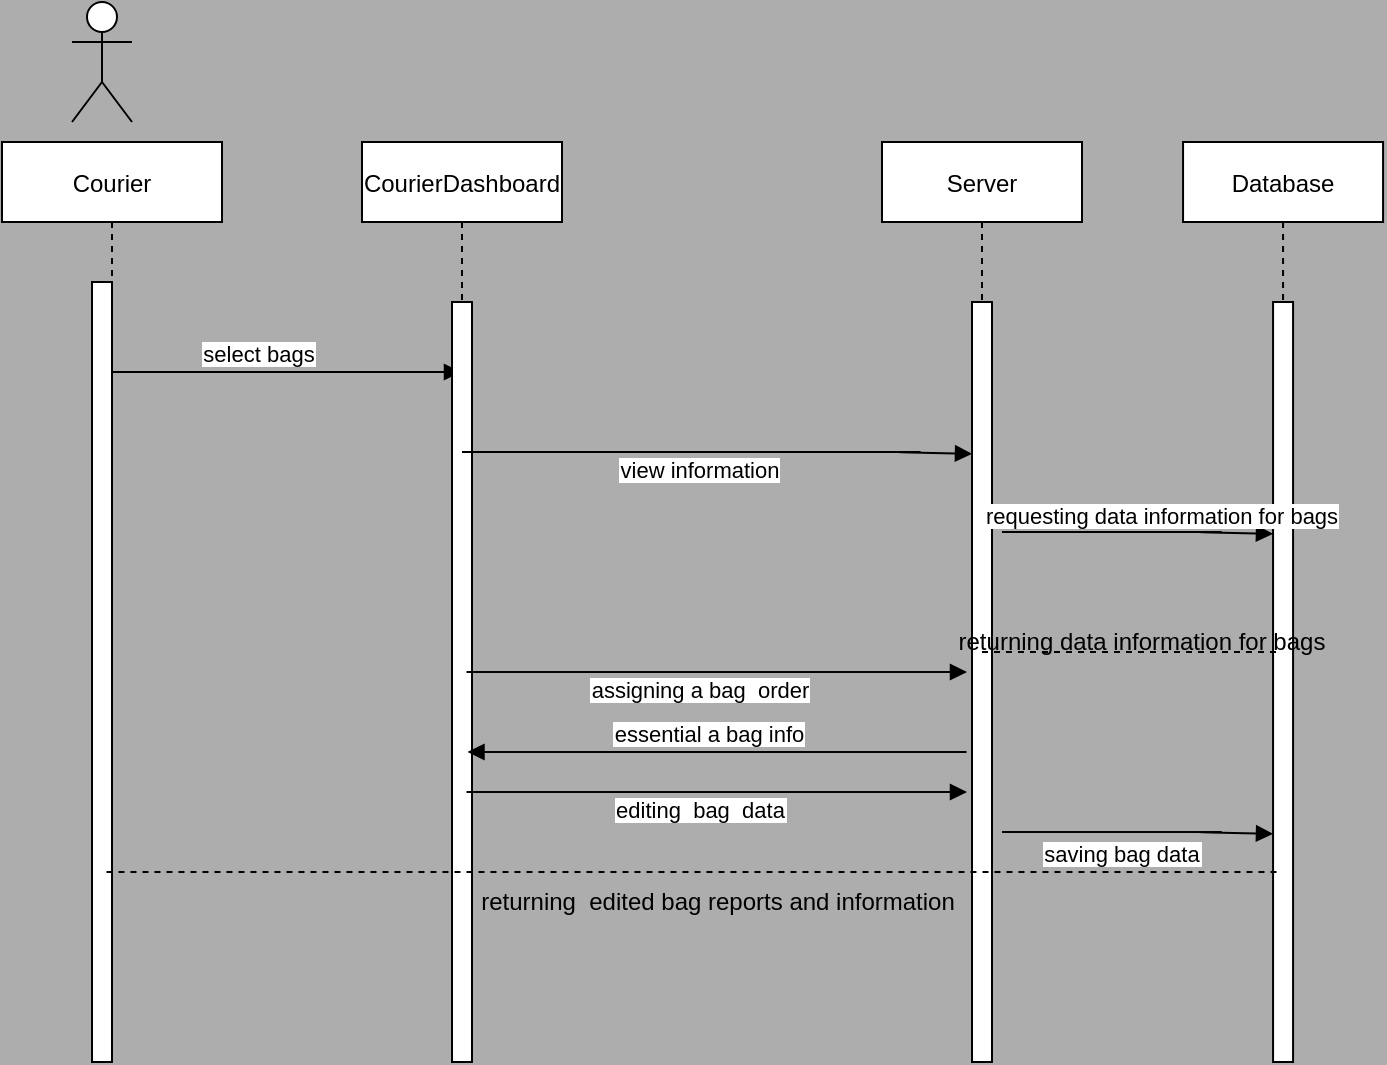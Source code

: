 <mxfile version="20.0.1" type="device"><diagram id="BeZnI19KnFQhyLKoy40L" name="Page-1"><mxGraphModel dx="731" dy="781" grid="1" gridSize="10" guides="1" tooltips="1" connect="1" arrows="1" fold="1" page="1" pageScale="1" pageWidth="850" pageHeight="1100" background="#ADADAD" math="0" shadow="0"><root><mxCell id="0"/><mxCell id="1" parent="0"/><mxCell id="vjI9oxsldAWOg9yZecFp-1" value="Courier" style="shape=umlLifeline;perimeter=lifelinePerimeter;container=1;collapsible=0;recursiveResize=0;rounded=0;shadow=0;strokeWidth=1;" vertex="1" parent="1"><mxGeometry x="130" y="95" width="110" height="460" as="geometry"/></mxCell><mxCell id="vjI9oxsldAWOg9yZecFp-2" value="" style="points=[];perimeter=orthogonalPerimeter;rounded=0;shadow=0;strokeWidth=1;" vertex="1" parent="vjI9oxsldAWOg9yZecFp-1"><mxGeometry x="45" y="70" width="10" height="390" as="geometry"/></mxCell><mxCell id="vjI9oxsldAWOg9yZecFp-3" value="select bags" style="verticalAlign=bottom;endArrow=block;shadow=0;strokeWidth=1;" edge="1" parent="vjI9oxsldAWOg9yZecFp-1" target="vjI9oxsldAWOg9yZecFp-5"><mxGeometry relative="1" as="geometry"><mxPoint x="55" y="115" as="sourcePoint"/><mxPoint x="166.5" y="115.9" as="targetPoint"/><Array as="points"><mxPoint x="145.5" y="115"/><mxPoint x="125.5" y="115"/></Array></mxGeometry></mxCell><mxCell id="vjI9oxsldAWOg9yZecFp-4" value="&lt;br&gt;" style="edgeLabel;html=1;align=center;verticalAlign=middle;resizable=0;points=[];" vertex="1" connectable="0" parent="vjI9oxsldAWOg9yZecFp-3"><mxGeometry x="0.05" y="-4" relative="1" as="geometry"><mxPoint as="offset"/></mxGeometry></mxCell><mxCell id="vjI9oxsldAWOg9yZecFp-5" value="CourierDashboard" style="shape=umlLifeline;perimeter=lifelinePerimeter;container=1;collapsible=0;recursiveResize=0;rounded=0;shadow=0;strokeWidth=1;labelBackgroundColor=none;" vertex="1" parent="1"><mxGeometry x="310" y="95" width="100" height="460" as="geometry"/></mxCell><mxCell id="vjI9oxsldAWOg9yZecFp-6" value="" style="points=[];perimeter=orthogonalPerimeter;rounded=0;shadow=0;strokeWidth=1;" vertex="1" parent="vjI9oxsldAWOg9yZecFp-5"><mxGeometry x="45" y="80" width="10" height="380" as="geometry"/></mxCell><mxCell id="vjI9oxsldAWOg9yZecFp-7" value="Server" style="shape=umlLifeline;perimeter=lifelinePerimeter;container=1;collapsible=0;recursiveResize=0;rounded=0;shadow=0;strokeWidth=1;" vertex="1" parent="1"><mxGeometry x="570" y="95" width="100" height="460" as="geometry"/></mxCell><mxCell id="vjI9oxsldAWOg9yZecFp-8" value="" style="points=[];perimeter=orthogonalPerimeter;rounded=0;shadow=0;strokeWidth=1;" vertex="1" parent="vjI9oxsldAWOg9yZecFp-7"><mxGeometry x="45" y="80" width="10" height="380" as="geometry"/></mxCell><mxCell id="vjI9oxsldAWOg9yZecFp-9" value="view information" style="verticalAlign=bottom;endArrow=block;shadow=0;strokeWidth=1;entryX=0.1;entryY=0.016;entryDx=0;entryDy=0;entryPerimeter=0;" edge="1" parent="vjI9oxsldAWOg9yZecFp-7" source="vjI9oxsldAWOg9yZecFp-5"><mxGeometry x="-0.201" y="-18" relative="1" as="geometry"><mxPoint x="-66.5" y="155" as="sourcePoint"/><mxPoint x="45" y="155.9" as="targetPoint"/><Array as="points"><mxPoint x="24" y="155"/><mxPoint x="4" y="155"/></Array><mxPoint x="1" as="offset"/></mxGeometry></mxCell><mxCell id="vjI9oxsldAWOg9yZecFp-10" value="&lt;br&gt;" style="edgeLabel;html=1;align=center;verticalAlign=middle;resizable=0;points=[];" vertex="1" connectable="0" parent="vjI9oxsldAWOg9yZecFp-9"><mxGeometry x="0.05" y="-4" relative="1" as="geometry"><mxPoint as="offset"/></mxGeometry></mxCell><mxCell id="vjI9oxsldAWOg9yZecFp-11" value="" style="shape=umlActor;verticalLabelPosition=bottom;verticalAlign=top;html=1;outlineConnect=0;" vertex="1" parent="1"><mxGeometry x="165" y="25" width="30" height="60" as="geometry"/></mxCell><mxCell id="vjI9oxsldAWOg9yZecFp-12" value="Database" style="shape=umlLifeline;perimeter=lifelinePerimeter;container=1;collapsible=0;recursiveResize=0;rounded=0;shadow=0;strokeWidth=1;" vertex="1" parent="1"><mxGeometry x="720.53" y="95" width="100" height="460" as="geometry"/></mxCell><mxCell id="vjI9oxsldAWOg9yZecFp-13" value="" style="points=[];perimeter=orthogonalPerimeter;rounded=0;shadow=0;strokeWidth=1;" vertex="1" parent="vjI9oxsldAWOg9yZecFp-12"><mxGeometry x="45" y="80" width="10" height="380" as="geometry"/></mxCell><mxCell id="vjI9oxsldAWOg9yZecFp-26" value="returning data information for bags" style="text;html=1;strokeColor=none;fillColor=none;align=center;verticalAlign=middle;whiteSpace=wrap;rounded=0;" vertex="1" parent="vjI9oxsldAWOg9yZecFp-12"><mxGeometry x="-120.53" y="235" width="200" height="30" as="geometry"/></mxCell><mxCell id="vjI9oxsldAWOg9yZecFp-14" value="&lt;br&gt;" style="edgeLabel;html=1;align=center;verticalAlign=middle;resizable=0;points=[];" vertex="1" connectable="0" parent="1"><mxGeometry x="720.879" y="219.115" as="geometry"/></mxCell><mxCell id="vjI9oxsldAWOg9yZecFp-15" value="&lt;br&gt;" style="edgeLabel;html=1;align=center;verticalAlign=middle;resizable=0;points=[];" vertex="1" connectable="0" parent="1"><mxGeometry x="710.003" y="284.69" as="geometry"/></mxCell><mxCell id="vjI9oxsldAWOg9yZecFp-16" value="requesting data information for bags" style="verticalAlign=bottom;endArrow=block;shadow=0;strokeWidth=1;entryX=0.1;entryY=0.016;entryDx=0;entryDy=0;entryPerimeter=0;" edge="1" parent="1"><mxGeometry x="-0.088" y="-1" relative="1" as="geometry"><mxPoint x="630" y="290" as="sourcePoint"/><mxPoint x="765.5" y="290.9" as="targetPoint"/><Array as="points"><mxPoint x="744.5" y="290"/><mxPoint x="724.5" y="290"/></Array><mxPoint as="offset"/></mxGeometry></mxCell><mxCell id="vjI9oxsldAWOg9yZecFp-17" value="&lt;br&gt;" style="edgeLabel;html=1;align=center;verticalAlign=middle;resizable=0;points=[];" vertex="1" connectable="0" parent="vjI9oxsldAWOg9yZecFp-16"><mxGeometry x="0.05" y="-4" relative="1" as="geometry"><mxPoint as="offset"/></mxGeometry></mxCell><mxCell id="vjI9oxsldAWOg9yZecFp-18" value="" style="endArrow=none;dashed=1;html=1;rounded=0;" edge="1" parent="1" target="vjI9oxsldAWOg9yZecFp-12"><mxGeometry width="50" height="50" relative="1" as="geometry"><mxPoint x="620" y="350" as="sourcePoint"/><mxPoint x="590" y="360" as="targetPoint"/><Array as="points"><mxPoint x="650" y="350"/></Array></mxGeometry></mxCell><mxCell id="vjI9oxsldAWOg9yZecFp-20" value="editing  bag  data" style="verticalAlign=bottom;endArrow=block;shadow=0;strokeWidth=1;" edge="1" parent="1"><mxGeometry x="-0.195" y="-18" relative="1" as="geometry"><mxPoint x="362.25" y="420" as="sourcePoint"/><mxPoint x="612.5" y="420" as="targetPoint"/><Array as="points"><mxPoint x="596.75" y="420"/><mxPoint x="576.75" y="420"/></Array><mxPoint as="offset"/></mxGeometry></mxCell><mxCell id="vjI9oxsldAWOg9yZecFp-21" value="&lt;br&gt;" style="edgeLabel;html=1;align=center;verticalAlign=middle;resizable=0;points=[];" vertex="1" connectable="0" parent="vjI9oxsldAWOg9yZecFp-20"><mxGeometry x="0.05" y="-4" relative="1" as="geometry"><mxPoint as="offset"/></mxGeometry></mxCell><mxCell id="vjI9oxsldAWOg9yZecFp-22" value="saving bag data" style="verticalAlign=bottom;endArrow=block;shadow=0;strokeWidth=1;entryX=0.1;entryY=0.016;entryDx=0;entryDy=0;entryPerimeter=0;" edge="1" parent="1"><mxGeometry x="-0.316" y="-20" relative="1" as="geometry"><mxPoint x="630" y="440" as="sourcePoint"/><mxPoint x="765.5" y="440.9" as="targetPoint"/><Array as="points"><mxPoint x="744.5" y="440"/><mxPoint x="724.5" y="440"/></Array><mxPoint as="offset"/></mxGeometry></mxCell><mxCell id="vjI9oxsldAWOg9yZecFp-23" value="&lt;br&gt;" style="edgeLabel;html=1;align=center;verticalAlign=middle;resizable=0;points=[];" vertex="1" connectable="0" parent="vjI9oxsldAWOg9yZecFp-22"><mxGeometry x="0.05" y="-4" relative="1" as="geometry"><mxPoint as="offset"/></mxGeometry></mxCell><mxCell id="vjI9oxsldAWOg9yZecFp-24" value="" style="endArrow=none;dashed=1;html=1;rounded=0;" edge="1" parent="1"><mxGeometry width="50" height="50" relative="1" as="geometry"><mxPoint x="182.24" y="460" as="sourcePoint"/><mxPoint x="767.77" y="460" as="targetPoint"/></mxGeometry></mxCell><mxCell id="vjI9oxsldAWOg9yZecFp-25" value="returning&amp;nbsp; edited bag reports and information" style="text;html=1;strokeColor=none;fillColor=none;align=center;verticalAlign=middle;whiteSpace=wrap;rounded=0;" vertex="1" parent="1"><mxGeometry x="362.5" y="460" width="250" height="30" as="geometry"/></mxCell><mxCell id="vjI9oxsldAWOg9yZecFp-27" value="assigning a bag  order" style="verticalAlign=bottom;endArrow=block;shadow=0;strokeWidth=1;" edge="1" parent="1"><mxGeometry x="-0.195" y="-18" relative="1" as="geometry"><mxPoint x="362.25" y="360" as="sourcePoint"/><mxPoint x="612.5" y="360" as="targetPoint"/><Array as="points"><mxPoint x="596.75" y="360"/><mxPoint x="576.75" y="360"/></Array><mxPoint as="offset"/></mxGeometry></mxCell><mxCell id="vjI9oxsldAWOg9yZecFp-28" value="&lt;br&gt;" style="edgeLabel;html=1;align=center;verticalAlign=middle;resizable=0;points=[];" vertex="1" connectable="0" parent="vjI9oxsldAWOg9yZecFp-27"><mxGeometry x="0.05" y="-4" relative="1" as="geometry"><mxPoint as="offset"/></mxGeometry></mxCell><mxCell id="vjI9oxsldAWOg9yZecFp-29" value="essential a bag info" style="verticalAlign=bottom;endArrow=block;shadow=0;strokeWidth=1;" edge="1" parent="1"><mxGeometry x="0.038" relative="1" as="geometry"><mxPoint x="612.25" y="400" as="sourcePoint"/><mxPoint x="362.75" y="400" as="targetPoint"/><Array as="points"><mxPoint x="589.75" y="400"/><mxPoint x="569.75" y="400"/><mxPoint x="412.75" y="400"/></Array><mxPoint x="1" as="offset"/></mxGeometry></mxCell><mxCell id="vjI9oxsldAWOg9yZecFp-30" value="&lt;br&gt;" style="edgeLabel;html=1;align=center;verticalAlign=middle;resizable=0;points=[];" vertex="1" connectable="0" parent="vjI9oxsldAWOg9yZecFp-29"><mxGeometry x="0.05" y="-4" relative="1" as="geometry"><mxPoint as="offset"/></mxGeometry></mxCell></root></mxGraphModel></diagram></mxfile>